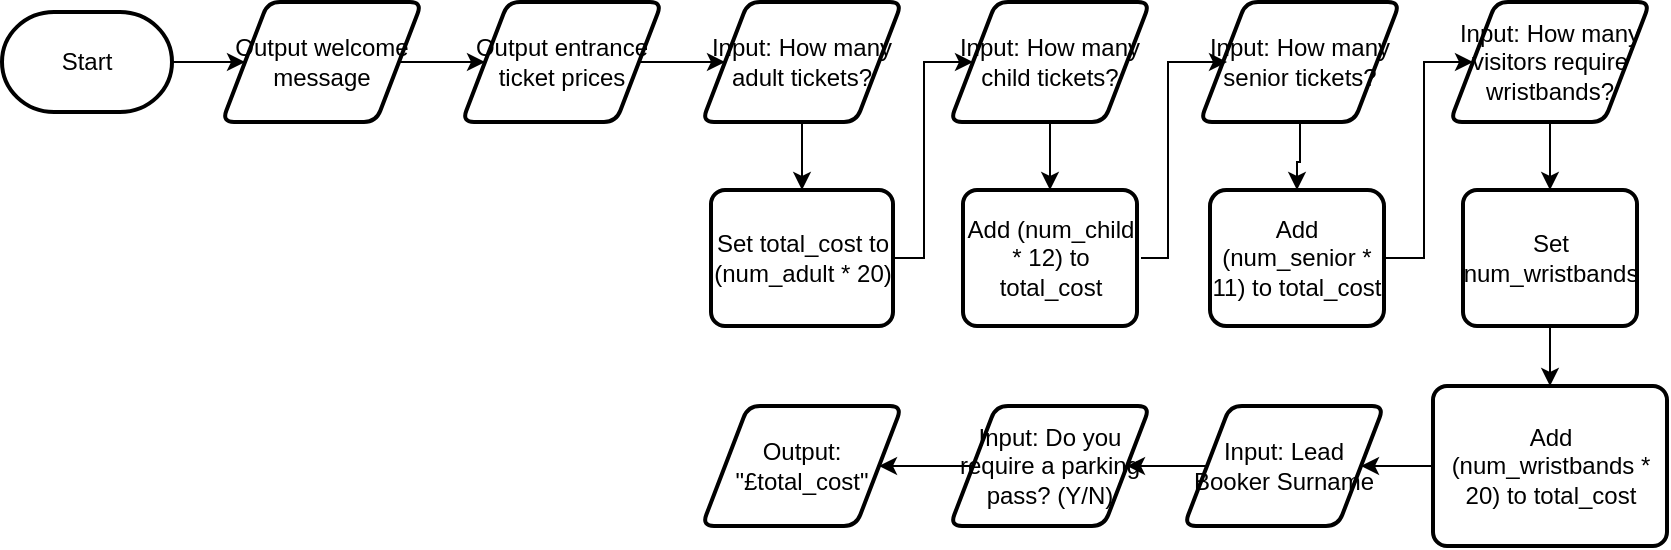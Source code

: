 <mxfile version="24.7.17">
  <diagram name="Page-1" id="Wjv7xbmsXUu0kAB5_MUH">
    <mxGraphModel dx="880" dy="470" grid="1" gridSize="10" guides="1" tooltips="1" connect="1" arrows="1" fold="1" page="1" pageScale="1" pageWidth="850" pageHeight="1100" math="0" shadow="0">
      <root>
        <mxCell id="0" />
        <mxCell id="1" parent="0" />
        <mxCell id="3LU_Lk50fY4Hj27xE19s-3" value="" style="edgeStyle=orthogonalEdgeStyle;rounded=0;orthogonalLoop=1;jettySize=auto;html=1;" edge="1" parent="1" source="3LU_Lk50fY4Hj27xE19s-1" target="3LU_Lk50fY4Hj27xE19s-2">
          <mxGeometry relative="1" as="geometry" />
        </mxCell>
        <mxCell id="3LU_Lk50fY4Hj27xE19s-1" value="Start" style="strokeWidth=2;html=1;shape=mxgraph.flowchart.terminator;whiteSpace=wrap;" vertex="1" parent="1">
          <mxGeometry x="9" y="13" width="85" height="50" as="geometry" />
        </mxCell>
        <mxCell id="3LU_Lk50fY4Hj27xE19s-6" value="" style="edgeStyle=orthogonalEdgeStyle;rounded=0;orthogonalLoop=1;jettySize=auto;html=1;" edge="1" parent="1" source="3LU_Lk50fY4Hj27xE19s-2" target="3LU_Lk50fY4Hj27xE19s-4">
          <mxGeometry relative="1" as="geometry" />
        </mxCell>
        <mxCell id="3LU_Lk50fY4Hj27xE19s-2" value="Output welcome message" style="shape=parallelogram;html=1;strokeWidth=2;perimeter=parallelogramPerimeter;whiteSpace=wrap;rounded=1;arcSize=12;size=0.23;" vertex="1" parent="1">
          <mxGeometry x="119" y="8" width="100" height="60" as="geometry" />
        </mxCell>
        <mxCell id="3LU_Lk50fY4Hj27xE19s-22" style="edgeStyle=orthogonalEdgeStyle;rounded=0;orthogonalLoop=1;jettySize=auto;html=1;entryX=0;entryY=0.5;entryDx=0;entryDy=0;" edge="1" parent="1" source="3LU_Lk50fY4Hj27xE19s-4" target="3LU_Lk50fY4Hj27xE19s-5">
          <mxGeometry relative="1" as="geometry" />
        </mxCell>
        <mxCell id="3LU_Lk50fY4Hj27xE19s-4" value="&lt;div&gt;Output entrance ticket prices&lt;/div&gt;" style="shape=parallelogram;html=1;strokeWidth=2;perimeter=parallelogramPerimeter;whiteSpace=wrap;rounded=1;arcSize=12;size=0.23;" vertex="1" parent="1">
          <mxGeometry x="239" y="8" width="100" height="60" as="geometry" />
        </mxCell>
        <mxCell id="3LU_Lk50fY4Hj27xE19s-25" value="" style="edgeStyle=orthogonalEdgeStyle;rounded=0;orthogonalLoop=1;jettySize=auto;html=1;" edge="1" parent="1" source="3LU_Lk50fY4Hj27xE19s-5" target="3LU_Lk50fY4Hj27xE19s-24">
          <mxGeometry relative="1" as="geometry" />
        </mxCell>
        <mxCell id="3LU_Lk50fY4Hj27xE19s-5" value="Input: How many adult tickets?" style="shape=parallelogram;html=1;strokeWidth=2;perimeter=parallelogramPerimeter;whiteSpace=wrap;rounded=1;arcSize=12;size=0.23;" vertex="1" parent="1">
          <mxGeometry x="359" y="8" width="100" height="60" as="geometry" />
        </mxCell>
        <mxCell id="3LU_Lk50fY4Hj27xE19s-28" value="" style="edgeStyle=orthogonalEdgeStyle;rounded=0;orthogonalLoop=1;jettySize=auto;html=1;" edge="1" parent="1" source="3LU_Lk50fY4Hj27xE19s-8" target="3LU_Lk50fY4Hj27xE19s-27">
          <mxGeometry relative="1" as="geometry" />
        </mxCell>
        <mxCell id="3LU_Lk50fY4Hj27xE19s-8" value="Input: How many child tickets?" style="shape=parallelogram;html=1;strokeWidth=2;perimeter=parallelogramPerimeter;whiteSpace=wrap;rounded=1;arcSize=12;size=0.23;" vertex="1" parent="1">
          <mxGeometry x="483" y="8" width="100" height="60" as="geometry" />
        </mxCell>
        <mxCell id="3LU_Lk50fY4Hj27xE19s-33" value="" style="edgeStyle=orthogonalEdgeStyle;rounded=0;orthogonalLoop=1;jettySize=auto;html=1;" edge="1" parent="1" source="3LU_Lk50fY4Hj27xE19s-9" target="3LU_Lk50fY4Hj27xE19s-32">
          <mxGeometry relative="1" as="geometry" />
        </mxCell>
        <mxCell id="3LU_Lk50fY4Hj27xE19s-9" value="Input: How many senior tickets?" style="shape=parallelogram;html=1;strokeWidth=2;perimeter=parallelogramPerimeter;whiteSpace=wrap;rounded=1;arcSize=12;size=0.23;" vertex="1" parent="1">
          <mxGeometry x="608" y="8" width="100" height="60" as="geometry" />
        </mxCell>
        <mxCell id="3LU_Lk50fY4Hj27xE19s-36" value="" style="edgeStyle=orthogonalEdgeStyle;rounded=0;orthogonalLoop=1;jettySize=auto;html=1;" edge="1" parent="1" source="3LU_Lk50fY4Hj27xE19s-20" target="3LU_Lk50fY4Hj27xE19s-35">
          <mxGeometry relative="1" as="geometry" />
        </mxCell>
        <mxCell id="3LU_Lk50fY4Hj27xE19s-20" value="Input: How many visitors require wristbands?" style="shape=parallelogram;html=1;strokeWidth=2;perimeter=parallelogramPerimeter;whiteSpace=wrap;rounded=1;arcSize=12;size=0.23;" vertex="1" parent="1">
          <mxGeometry x="733" y="8" width="100" height="60" as="geometry" />
        </mxCell>
        <mxCell id="3LU_Lk50fY4Hj27xE19s-26" style="edgeStyle=orthogonalEdgeStyle;rounded=0;orthogonalLoop=1;jettySize=auto;html=1;entryX=0;entryY=0.5;entryDx=0;entryDy=0;" edge="1" parent="1" source="3LU_Lk50fY4Hj27xE19s-24" target="3LU_Lk50fY4Hj27xE19s-8">
          <mxGeometry relative="1" as="geometry">
            <Array as="points">
              <mxPoint x="470" y="136" />
              <mxPoint x="470" y="38" />
            </Array>
          </mxGeometry>
        </mxCell>
        <mxCell id="3LU_Lk50fY4Hj27xE19s-24" value="Set total_cost to (num_adult * 20)" style="rounded=1;whiteSpace=wrap;html=1;absoluteArcSize=1;arcSize=14;strokeWidth=2;" vertex="1" parent="1">
          <mxGeometry x="363.5" y="102" width="91" height="68" as="geometry" />
        </mxCell>
        <mxCell id="3LU_Lk50fY4Hj27xE19s-31" style="edgeStyle=orthogonalEdgeStyle;rounded=0;orthogonalLoop=1;jettySize=auto;html=1;entryX=0;entryY=0.5;entryDx=0;entryDy=0;" edge="1" parent="1">
          <mxGeometry relative="1" as="geometry">
            <mxPoint x="578.5" y="136" as="sourcePoint" />
            <mxPoint x="621.5" y="38" as="targetPoint" />
            <Array as="points">
              <mxPoint x="592" y="136" />
              <mxPoint x="592" y="38" />
            </Array>
          </mxGeometry>
        </mxCell>
        <mxCell id="3LU_Lk50fY4Hj27xE19s-27" value="Add (num_child * 12) to total_cost" style="rounded=1;whiteSpace=wrap;html=1;absoluteArcSize=1;arcSize=14;strokeWidth=2;" vertex="1" parent="1">
          <mxGeometry x="489.5" y="102" width="87" height="68" as="geometry" />
        </mxCell>
        <mxCell id="3LU_Lk50fY4Hj27xE19s-34" style="edgeStyle=orthogonalEdgeStyle;rounded=0;orthogonalLoop=1;jettySize=auto;html=1;entryX=0;entryY=0.5;entryDx=0;entryDy=0;" edge="1" parent="1" source="3LU_Lk50fY4Hj27xE19s-32" target="3LU_Lk50fY4Hj27xE19s-20">
          <mxGeometry relative="1" as="geometry">
            <Array as="points">
              <mxPoint x="720" y="136" />
              <mxPoint x="720" y="38" />
            </Array>
          </mxGeometry>
        </mxCell>
        <mxCell id="3LU_Lk50fY4Hj27xE19s-32" value="Add (num_senior * 11) to total_cost" style="whiteSpace=wrap;html=1;strokeWidth=2;rounded=1;arcSize=12;" vertex="1" parent="1">
          <mxGeometry x="613" y="102" width="87" height="68" as="geometry" />
        </mxCell>
        <mxCell id="3LU_Lk50fY4Hj27xE19s-38" value="" style="edgeStyle=orthogonalEdgeStyle;rounded=0;orthogonalLoop=1;jettySize=auto;html=1;" edge="1" parent="1" source="3LU_Lk50fY4Hj27xE19s-35" target="3LU_Lk50fY4Hj27xE19s-37">
          <mxGeometry relative="1" as="geometry" />
        </mxCell>
        <mxCell id="3LU_Lk50fY4Hj27xE19s-35" value="Set num_wristbands" style="rounded=1;whiteSpace=wrap;html=1;absoluteArcSize=1;arcSize=14;strokeWidth=2;" vertex="1" parent="1">
          <mxGeometry x="739.5" y="102" width="87" height="68" as="geometry" />
        </mxCell>
        <mxCell id="3LU_Lk50fY4Hj27xE19s-45" value="" style="edgeStyle=orthogonalEdgeStyle;rounded=0;orthogonalLoop=1;jettySize=auto;html=1;" edge="1" parent="1" source="3LU_Lk50fY4Hj27xE19s-37" target="3LU_Lk50fY4Hj27xE19s-44">
          <mxGeometry relative="1" as="geometry" />
        </mxCell>
        <mxCell id="3LU_Lk50fY4Hj27xE19s-37" value="Add (num_wristbands * 20) to total_cost" style="rounded=1;whiteSpace=wrap;html=1;absoluteArcSize=1;arcSize=14;strokeWidth=2;" vertex="1" parent="1">
          <mxGeometry x="724.5" y="200" width="117" height="80" as="geometry" />
        </mxCell>
        <mxCell id="3LU_Lk50fY4Hj27xE19s-43" value="Output:&lt;br&gt;&lt;div&gt;&quot;£total_cost&quot;&lt;/div&gt;" style="shape=parallelogram;html=1;strokeWidth=2;perimeter=parallelogramPerimeter;whiteSpace=wrap;rounded=1;arcSize=12;size=0.23;" vertex="1" parent="1">
          <mxGeometry x="359" y="210" width="100" height="60" as="geometry" />
        </mxCell>
        <mxCell id="3LU_Lk50fY4Hj27xE19s-47" style="edgeStyle=orthogonalEdgeStyle;rounded=0;orthogonalLoop=1;jettySize=auto;html=1;exitX=0;exitY=0.5;exitDx=0;exitDy=0;entryX=1;entryY=0.5;entryDx=0;entryDy=0;" edge="1" parent="1" source="3LU_Lk50fY4Hj27xE19s-44" target="3LU_Lk50fY4Hj27xE19s-46">
          <mxGeometry relative="1" as="geometry" />
        </mxCell>
        <mxCell id="3LU_Lk50fY4Hj27xE19s-44" value="Input: Lead Booker Surname" style="shape=parallelogram;html=1;strokeWidth=2;perimeter=parallelogramPerimeter;whiteSpace=wrap;rounded=1;arcSize=12;size=0.23;" vertex="1" parent="1">
          <mxGeometry x="600" y="210" width="100" height="60" as="geometry" />
        </mxCell>
        <mxCell id="3LU_Lk50fY4Hj27xE19s-48" value="" style="edgeStyle=orthogonalEdgeStyle;rounded=0;orthogonalLoop=1;jettySize=auto;html=1;" edge="1" parent="1" source="3LU_Lk50fY4Hj27xE19s-46" target="3LU_Lk50fY4Hj27xE19s-43">
          <mxGeometry relative="1" as="geometry" />
        </mxCell>
        <mxCell id="3LU_Lk50fY4Hj27xE19s-46" value="Input: Do you require a parking pass? (Y/N)" style="shape=parallelogram;html=1;strokeWidth=2;perimeter=parallelogramPerimeter;whiteSpace=wrap;rounded=1;arcSize=12;size=0.23;" vertex="1" parent="1">
          <mxGeometry x="483" y="210" width="100" height="60" as="geometry" />
        </mxCell>
      </root>
    </mxGraphModel>
  </diagram>
</mxfile>
